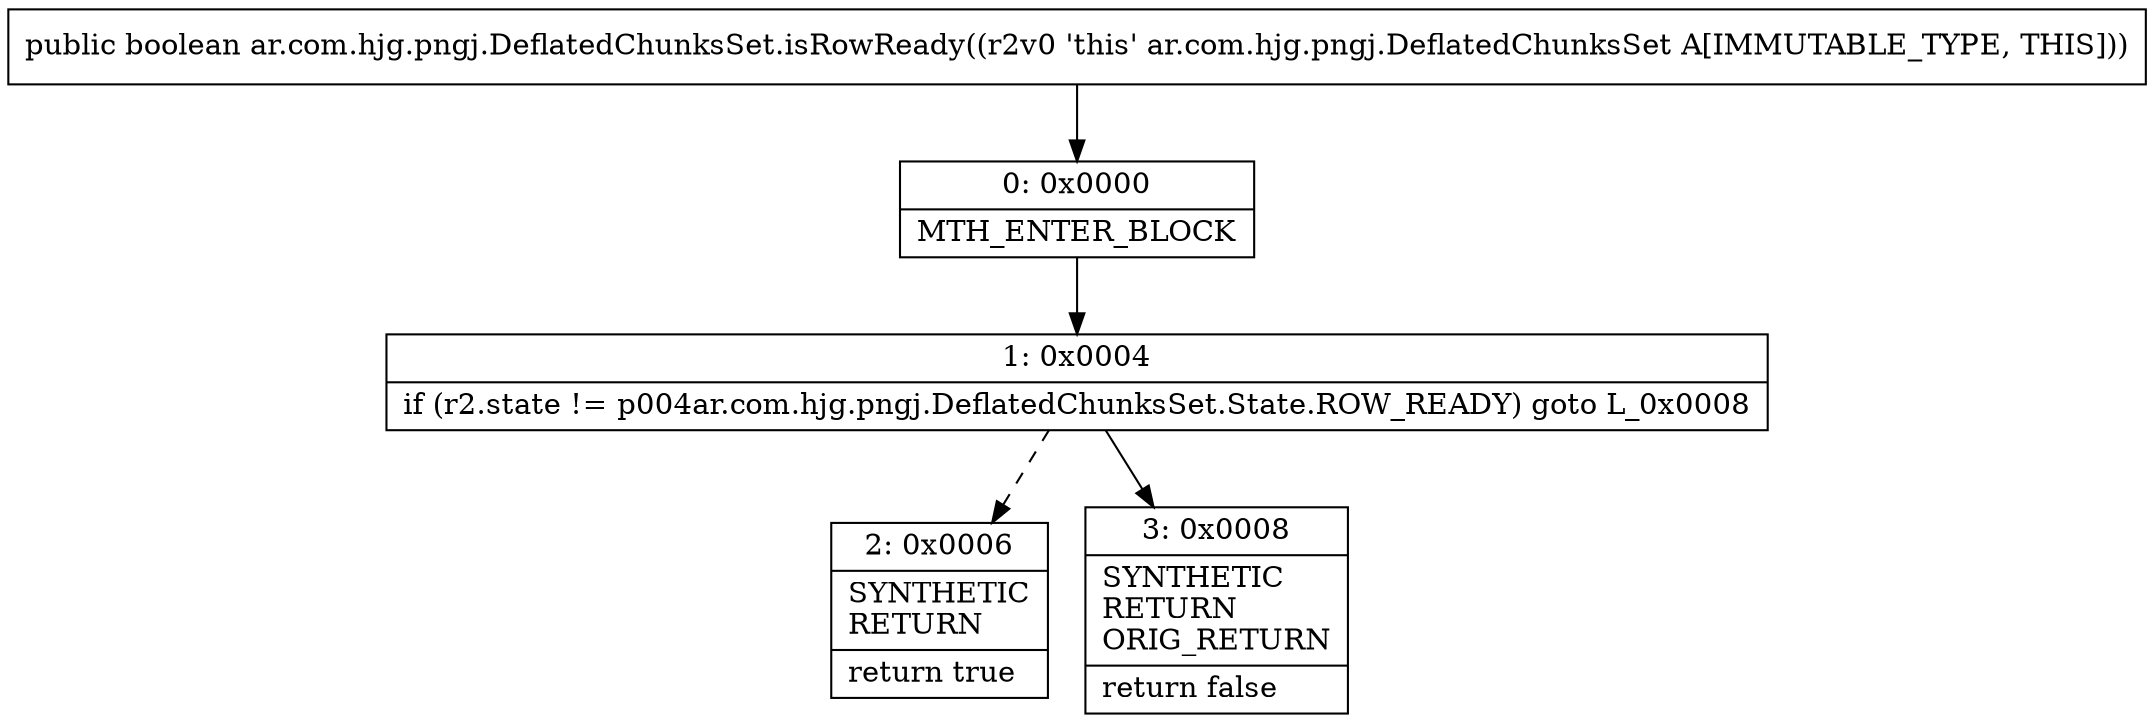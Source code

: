 digraph "CFG forar.com.hjg.pngj.DeflatedChunksSet.isRowReady()Z" {
Node_0 [shape=record,label="{0\:\ 0x0000|MTH_ENTER_BLOCK\l}"];
Node_1 [shape=record,label="{1\:\ 0x0004|if (r2.state != p004ar.com.hjg.pngj.DeflatedChunksSet.State.ROW_READY) goto L_0x0008\l}"];
Node_2 [shape=record,label="{2\:\ 0x0006|SYNTHETIC\lRETURN\l|return true\l}"];
Node_3 [shape=record,label="{3\:\ 0x0008|SYNTHETIC\lRETURN\lORIG_RETURN\l|return false\l}"];
MethodNode[shape=record,label="{public boolean ar.com.hjg.pngj.DeflatedChunksSet.isRowReady((r2v0 'this' ar.com.hjg.pngj.DeflatedChunksSet A[IMMUTABLE_TYPE, THIS])) }"];
MethodNode -> Node_0;
Node_0 -> Node_1;
Node_1 -> Node_2[style=dashed];
Node_1 -> Node_3;
}

